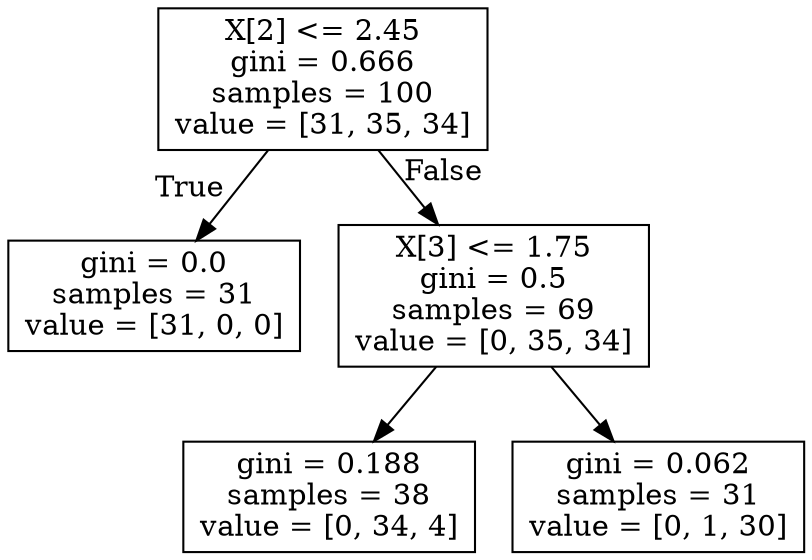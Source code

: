 digraph Tree {
node [shape=box] ;
0 [label="X[2] <= 2.45\ngini = 0.666\nsamples = 100\nvalue = [31, 35, 34]"] ;
1 [label="gini = 0.0\nsamples = 31\nvalue = [31, 0, 0]"] ;
0 -> 1 [labeldistance=2.5, labelangle=45, headlabel="True"] ;
2 [label="X[3] <= 1.75\ngini = 0.5\nsamples = 69\nvalue = [0, 35, 34]"] ;
0 -> 2 [labeldistance=2.5, labelangle=-45, headlabel="False"] ;
3 [label="gini = 0.188\nsamples = 38\nvalue = [0, 34, 4]"] ;
2 -> 3 ;
4 [label="gini = 0.062\nsamples = 31\nvalue = [0, 1, 30]"] ;
2 -> 4 ;
}
